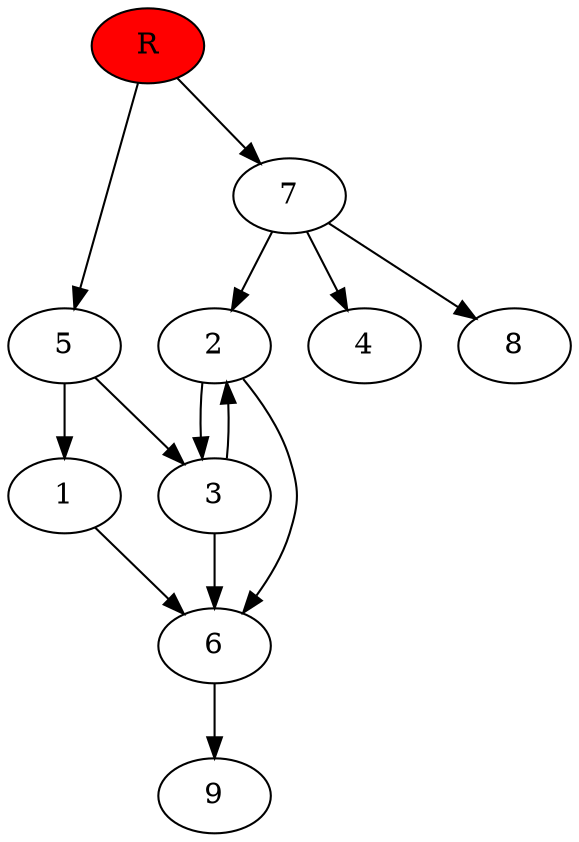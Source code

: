 digraph prb18972 {
	1
	2
	3
	4
	5
	6
	7
	8
	R [fillcolor="#ff0000" style=filled]
	1 -> 6
	2 -> 3
	2 -> 6
	3 -> 2
	3 -> 6
	5 -> 1
	5 -> 3
	6 -> 9
	7 -> 2
	7 -> 4
	7 -> 8
	R -> 5
	R -> 7
}
